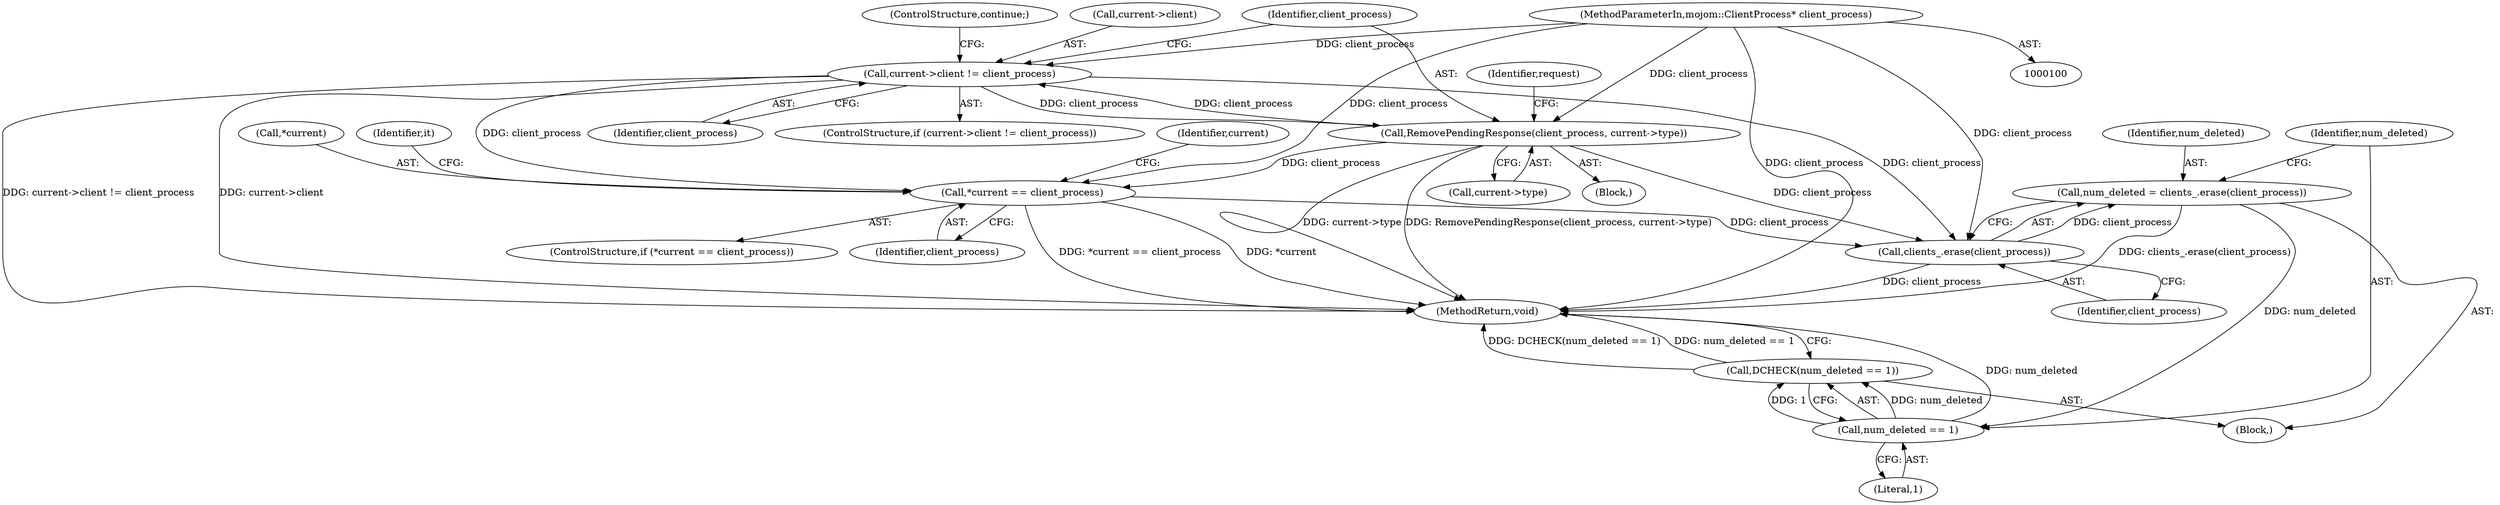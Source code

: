 digraph "0_Chrome_fa76a9f7ef6a028f83f97c181b150ecfd2b13be1_4@API" {
"1000186" [label="(Call,num_deleted = clients_.erase(client_process))"];
"1000188" [label="(Call,clients_.erase(client_process))"];
"1000127" [label="(Call,current->client != client_process)"];
"1000133" [label="(Call,RemovePendingResponse(client_process, current->type))"];
"1000101" [label="(MethodParameterIn,mojom::ClientProcess* client_process)"];
"1000164" [label="(Call,*current == client_process)"];
"1000191" [label="(Call,num_deleted == 1)"];
"1000190" [label="(Call,DCHECK(num_deleted == 1))"];
"1000189" [label="(Identifier,client_process)"];
"1000102" [label="(Block,)"];
"1000101" [label="(MethodParameterIn,mojom::ClientProcess* client_process)"];
"1000170" [label="(Identifier,current)"];
"1000163" [label="(ControlStructure,if (*current == client_process))"];
"1000167" [label="(Identifier,client_process)"];
"1000120" [label="(Block,)"];
"1000194" [label="(MethodReturn,void)"];
"1000127" [label="(Call,current->client != client_process)"];
"1000133" [label="(Call,RemovePendingResponse(client_process, current->type))"];
"1000193" [label="(Literal,1)"];
"1000135" [label="(Call,current->type)"];
"1000191" [label="(Call,num_deleted == 1)"];
"1000190" [label="(Call,DCHECK(num_deleted == 1))"];
"1000186" [label="(Call,num_deleted = clients_.erase(client_process))"];
"1000187" [label="(Identifier,num_deleted)"];
"1000131" [label="(Identifier,client_process)"];
"1000128" [label="(Call,current->client)"];
"1000165" [label="(Call,*current)"];
"1000192" [label="(Identifier,num_deleted)"];
"1000134" [label="(Identifier,client_process)"];
"1000155" [label="(Identifier,it)"];
"1000164" [label="(Call,*current == client_process)"];
"1000126" [label="(ControlStructure,if (current->client != client_process))"];
"1000132" [label="(ControlStructure,continue;)"];
"1000140" [label="(Identifier,request)"];
"1000188" [label="(Call,clients_.erase(client_process))"];
"1000186" -> "1000102"  [label="AST: "];
"1000186" -> "1000188"  [label="CFG: "];
"1000187" -> "1000186"  [label="AST: "];
"1000188" -> "1000186"  [label="AST: "];
"1000192" -> "1000186"  [label="CFG: "];
"1000186" -> "1000194"  [label="DDG: clients_.erase(client_process)"];
"1000188" -> "1000186"  [label="DDG: client_process"];
"1000186" -> "1000191"  [label="DDG: num_deleted"];
"1000188" -> "1000189"  [label="CFG: "];
"1000189" -> "1000188"  [label="AST: "];
"1000188" -> "1000194"  [label="DDG: client_process"];
"1000127" -> "1000188"  [label="DDG: client_process"];
"1000164" -> "1000188"  [label="DDG: client_process"];
"1000133" -> "1000188"  [label="DDG: client_process"];
"1000101" -> "1000188"  [label="DDG: client_process"];
"1000127" -> "1000126"  [label="AST: "];
"1000127" -> "1000131"  [label="CFG: "];
"1000128" -> "1000127"  [label="AST: "];
"1000131" -> "1000127"  [label="AST: "];
"1000132" -> "1000127"  [label="CFG: "];
"1000134" -> "1000127"  [label="CFG: "];
"1000127" -> "1000194"  [label="DDG: current->client != client_process"];
"1000127" -> "1000194"  [label="DDG: current->client"];
"1000133" -> "1000127"  [label="DDG: client_process"];
"1000101" -> "1000127"  [label="DDG: client_process"];
"1000127" -> "1000133"  [label="DDG: client_process"];
"1000127" -> "1000164"  [label="DDG: client_process"];
"1000133" -> "1000120"  [label="AST: "];
"1000133" -> "1000135"  [label="CFG: "];
"1000134" -> "1000133"  [label="AST: "];
"1000135" -> "1000133"  [label="AST: "];
"1000140" -> "1000133"  [label="CFG: "];
"1000133" -> "1000194"  [label="DDG: RemovePendingResponse(client_process, current->type)"];
"1000133" -> "1000194"  [label="DDG: current->type"];
"1000101" -> "1000133"  [label="DDG: client_process"];
"1000133" -> "1000164"  [label="DDG: client_process"];
"1000101" -> "1000100"  [label="AST: "];
"1000101" -> "1000194"  [label="DDG: client_process"];
"1000101" -> "1000164"  [label="DDG: client_process"];
"1000164" -> "1000163"  [label="AST: "];
"1000164" -> "1000167"  [label="CFG: "];
"1000165" -> "1000164"  [label="AST: "];
"1000167" -> "1000164"  [label="AST: "];
"1000155" -> "1000164"  [label="CFG: "];
"1000170" -> "1000164"  [label="CFG: "];
"1000164" -> "1000194"  [label="DDG: *current == client_process"];
"1000164" -> "1000194"  [label="DDG: *current"];
"1000191" -> "1000190"  [label="AST: "];
"1000191" -> "1000193"  [label="CFG: "];
"1000192" -> "1000191"  [label="AST: "];
"1000193" -> "1000191"  [label="AST: "];
"1000190" -> "1000191"  [label="CFG: "];
"1000191" -> "1000194"  [label="DDG: num_deleted"];
"1000191" -> "1000190"  [label="DDG: num_deleted"];
"1000191" -> "1000190"  [label="DDG: 1"];
"1000190" -> "1000102"  [label="AST: "];
"1000194" -> "1000190"  [label="CFG: "];
"1000190" -> "1000194"  [label="DDG: DCHECK(num_deleted == 1)"];
"1000190" -> "1000194"  [label="DDG: num_deleted == 1"];
}
